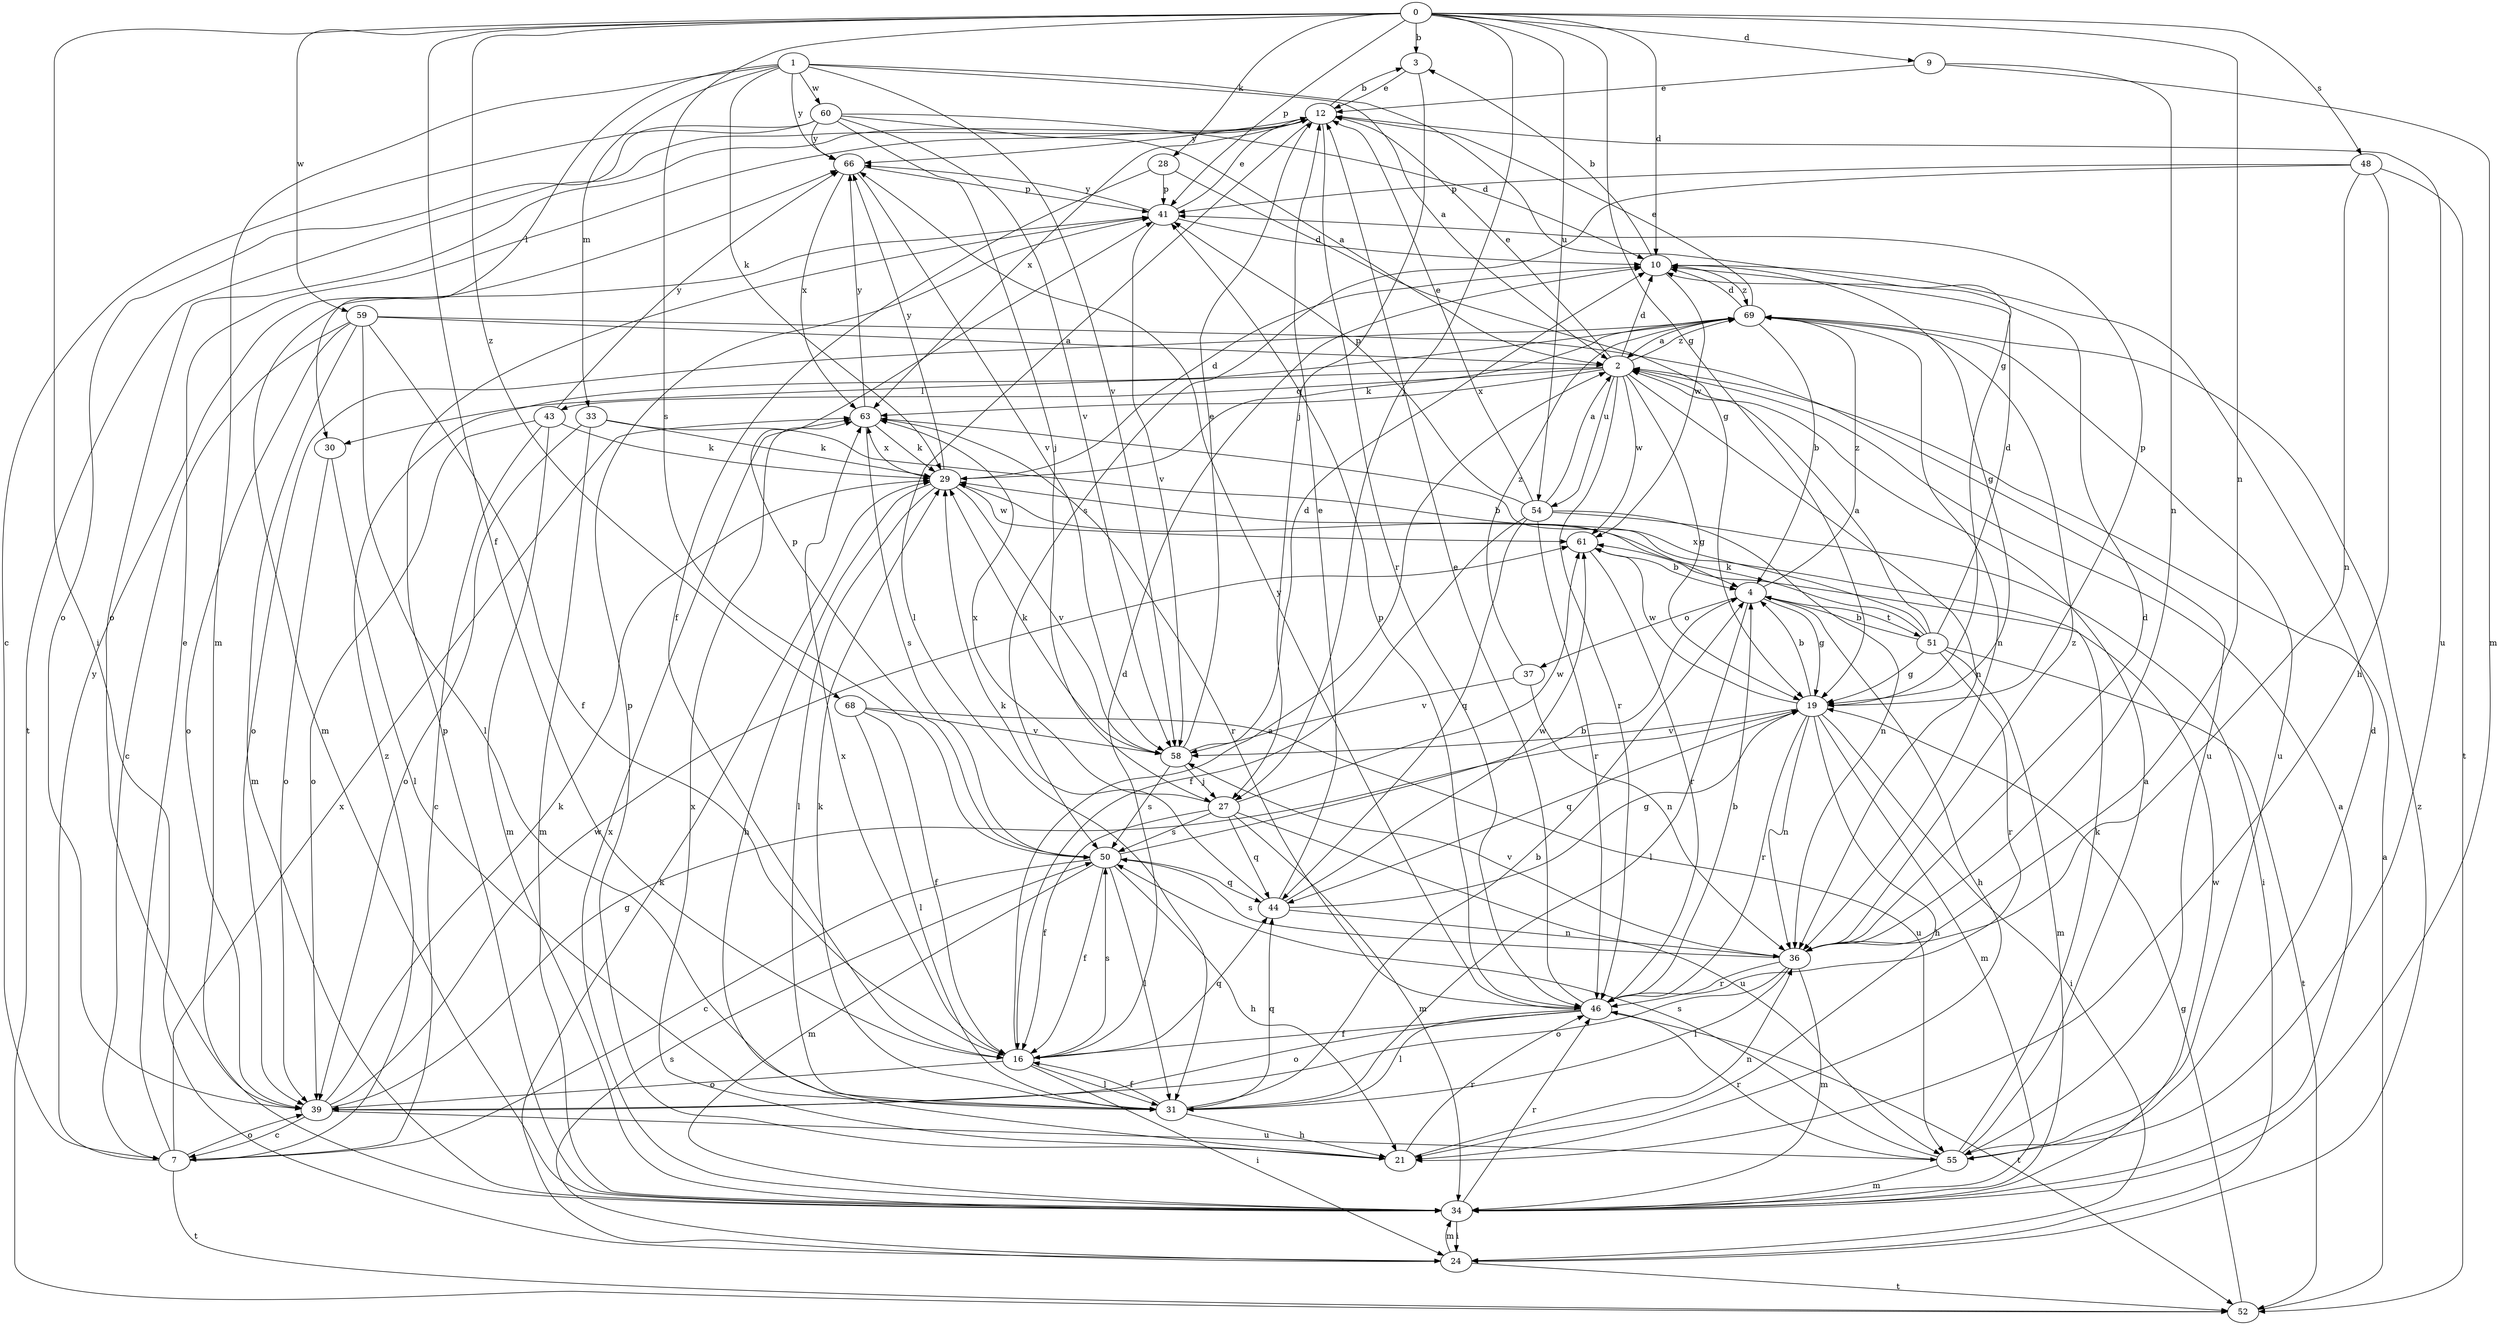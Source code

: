 strict digraph  {
0;
1;
2;
3;
4;
7;
9;
10;
12;
16;
19;
21;
24;
27;
28;
29;
30;
31;
33;
34;
36;
37;
39;
41;
43;
44;
46;
48;
50;
51;
52;
54;
55;
58;
59;
60;
61;
63;
66;
68;
69;
0 -> 3  [label=b];
0 -> 9  [label=d];
0 -> 10  [label=d];
0 -> 16  [label=f];
0 -> 19  [label=g];
0 -> 24  [label=i];
0 -> 27  [label=j];
0 -> 28  [label=k];
0 -> 36  [label=n];
0 -> 41  [label=p];
0 -> 48  [label=s];
0 -> 50  [label=s];
0 -> 54  [label=u];
0 -> 59  [label=w];
0 -> 68  [label=z];
1 -> 2  [label=a];
1 -> 19  [label=g];
1 -> 29  [label=k];
1 -> 30  [label=l];
1 -> 33  [label=m];
1 -> 34  [label=m];
1 -> 58  [label=v];
1 -> 60  [label=w];
1 -> 66  [label=y];
2 -> 10  [label=d];
2 -> 12  [label=e];
2 -> 19  [label=g];
2 -> 30  [label=l];
2 -> 36  [label=n];
2 -> 43  [label=q];
2 -> 46  [label=r];
2 -> 54  [label=u];
2 -> 61  [label=w];
2 -> 63  [label=x];
2 -> 69  [label=z];
3 -> 12  [label=e];
3 -> 27  [label=j];
4 -> 19  [label=g];
4 -> 21  [label=h];
4 -> 31  [label=l];
4 -> 37  [label=o];
4 -> 51  [label=t];
4 -> 69  [label=z];
7 -> 12  [label=e];
7 -> 39  [label=o];
7 -> 52  [label=t];
7 -> 63  [label=x];
7 -> 66  [label=y];
7 -> 69  [label=z];
9 -> 12  [label=e];
9 -> 34  [label=m];
9 -> 36  [label=n];
10 -> 3  [label=b];
10 -> 19  [label=g];
10 -> 61  [label=w];
10 -> 69  [label=z];
12 -> 3  [label=b];
12 -> 31  [label=l];
12 -> 39  [label=o];
12 -> 46  [label=r];
12 -> 52  [label=t];
12 -> 55  [label=u];
12 -> 63  [label=x];
12 -> 66  [label=y];
16 -> 2  [label=a];
16 -> 10  [label=d];
16 -> 24  [label=i];
16 -> 31  [label=l];
16 -> 39  [label=o];
16 -> 44  [label=q];
16 -> 50  [label=s];
16 -> 63  [label=x];
19 -> 4  [label=b];
19 -> 21  [label=h];
19 -> 24  [label=i];
19 -> 34  [label=m];
19 -> 36  [label=n];
19 -> 41  [label=p];
19 -> 44  [label=q];
19 -> 46  [label=r];
19 -> 58  [label=v];
19 -> 61  [label=w];
21 -> 36  [label=n];
21 -> 41  [label=p];
21 -> 46  [label=r];
21 -> 63  [label=x];
24 -> 29  [label=k];
24 -> 34  [label=m];
24 -> 50  [label=s];
24 -> 52  [label=t];
24 -> 69  [label=z];
27 -> 16  [label=f];
27 -> 34  [label=m];
27 -> 44  [label=q];
27 -> 50  [label=s];
27 -> 55  [label=u];
27 -> 61  [label=w];
27 -> 63  [label=x];
28 -> 16  [label=f];
28 -> 19  [label=g];
28 -> 41  [label=p];
29 -> 10  [label=d];
29 -> 21  [label=h];
29 -> 31  [label=l];
29 -> 58  [label=v];
29 -> 61  [label=w];
29 -> 63  [label=x];
29 -> 66  [label=y];
30 -> 31  [label=l];
30 -> 39  [label=o];
31 -> 4  [label=b];
31 -> 16  [label=f];
31 -> 21  [label=h];
31 -> 29  [label=k];
31 -> 44  [label=q];
33 -> 4  [label=b];
33 -> 29  [label=k];
33 -> 34  [label=m];
33 -> 39  [label=o];
34 -> 2  [label=a];
34 -> 24  [label=i];
34 -> 41  [label=p];
34 -> 46  [label=r];
34 -> 61  [label=w];
34 -> 63  [label=x];
36 -> 10  [label=d];
36 -> 31  [label=l];
36 -> 34  [label=m];
36 -> 39  [label=o];
36 -> 46  [label=r];
36 -> 50  [label=s];
36 -> 58  [label=v];
36 -> 69  [label=z];
37 -> 36  [label=n];
37 -> 58  [label=v];
37 -> 69  [label=z];
39 -> 7  [label=c];
39 -> 19  [label=g];
39 -> 29  [label=k];
39 -> 55  [label=u];
39 -> 61  [label=w];
41 -> 10  [label=d];
41 -> 12  [label=e];
41 -> 34  [label=m];
41 -> 58  [label=v];
41 -> 66  [label=y];
43 -> 7  [label=c];
43 -> 29  [label=k];
43 -> 34  [label=m];
43 -> 39  [label=o];
43 -> 66  [label=y];
44 -> 12  [label=e];
44 -> 19  [label=g];
44 -> 29  [label=k];
44 -> 36  [label=n];
44 -> 61  [label=w];
46 -> 4  [label=b];
46 -> 12  [label=e];
46 -> 16  [label=f];
46 -> 31  [label=l];
46 -> 39  [label=o];
46 -> 41  [label=p];
46 -> 52  [label=t];
46 -> 66  [label=y];
48 -> 21  [label=h];
48 -> 36  [label=n];
48 -> 41  [label=p];
48 -> 50  [label=s];
48 -> 52  [label=t];
50 -> 4  [label=b];
50 -> 7  [label=c];
50 -> 16  [label=f];
50 -> 21  [label=h];
50 -> 31  [label=l];
50 -> 34  [label=m];
50 -> 41  [label=p];
50 -> 44  [label=q];
51 -> 2  [label=a];
51 -> 4  [label=b];
51 -> 10  [label=d];
51 -> 19  [label=g];
51 -> 29  [label=k];
51 -> 34  [label=m];
51 -> 46  [label=r];
51 -> 52  [label=t];
51 -> 63  [label=x];
52 -> 2  [label=a];
52 -> 19  [label=g];
54 -> 2  [label=a];
54 -> 12  [label=e];
54 -> 16  [label=f];
54 -> 24  [label=i];
54 -> 36  [label=n];
54 -> 41  [label=p];
54 -> 44  [label=q];
54 -> 46  [label=r];
55 -> 2  [label=a];
55 -> 10  [label=d];
55 -> 29  [label=k];
55 -> 34  [label=m];
55 -> 46  [label=r];
55 -> 50  [label=s];
58 -> 10  [label=d];
58 -> 12  [label=e];
58 -> 27  [label=j];
58 -> 29  [label=k];
58 -> 50  [label=s];
59 -> 2  [label=a];
59 -> 7  [label=c];
59 -> 16  [label=f];
59 -> 31  [label=l];
59 -> 34  [label=m];
59 -> 39  [label=o];
59 -> 55  [label=u];
60 -> 2  [label=a];
60 -> 7  [label=c];
60 -> 10  [label=d];
60 -> 27  [label=j];
60 -> 39  [label=o];
60 -> 58  [label=v];
60 -> 66  [label=y];
61 -> 4  [label=b];
61 -> 46  [label=r];
63 -> 29  [label=k];
63 -> 46  [label=r];
63 -> 50  [label=s];
63 -> 66  [label=y];
66 -> 41  [label=p];
66 -> 58  [label=v];
66 -> 63  [label=x];
68 -> 16  [label=f];
68 -> 31  [label=l];
68 -> 55  [label=u];
68 -> 58  [label=v];
69 -> 2  [label=a];
69 -> 4  [label=b];
69 -> 10  [label=d];
69 -> 12  [label=e];
69 -> 29  [label=k];
69 -> 36  [label=n];
69 -> 39  [label=o];
69 -> 55  [label=u];
}
